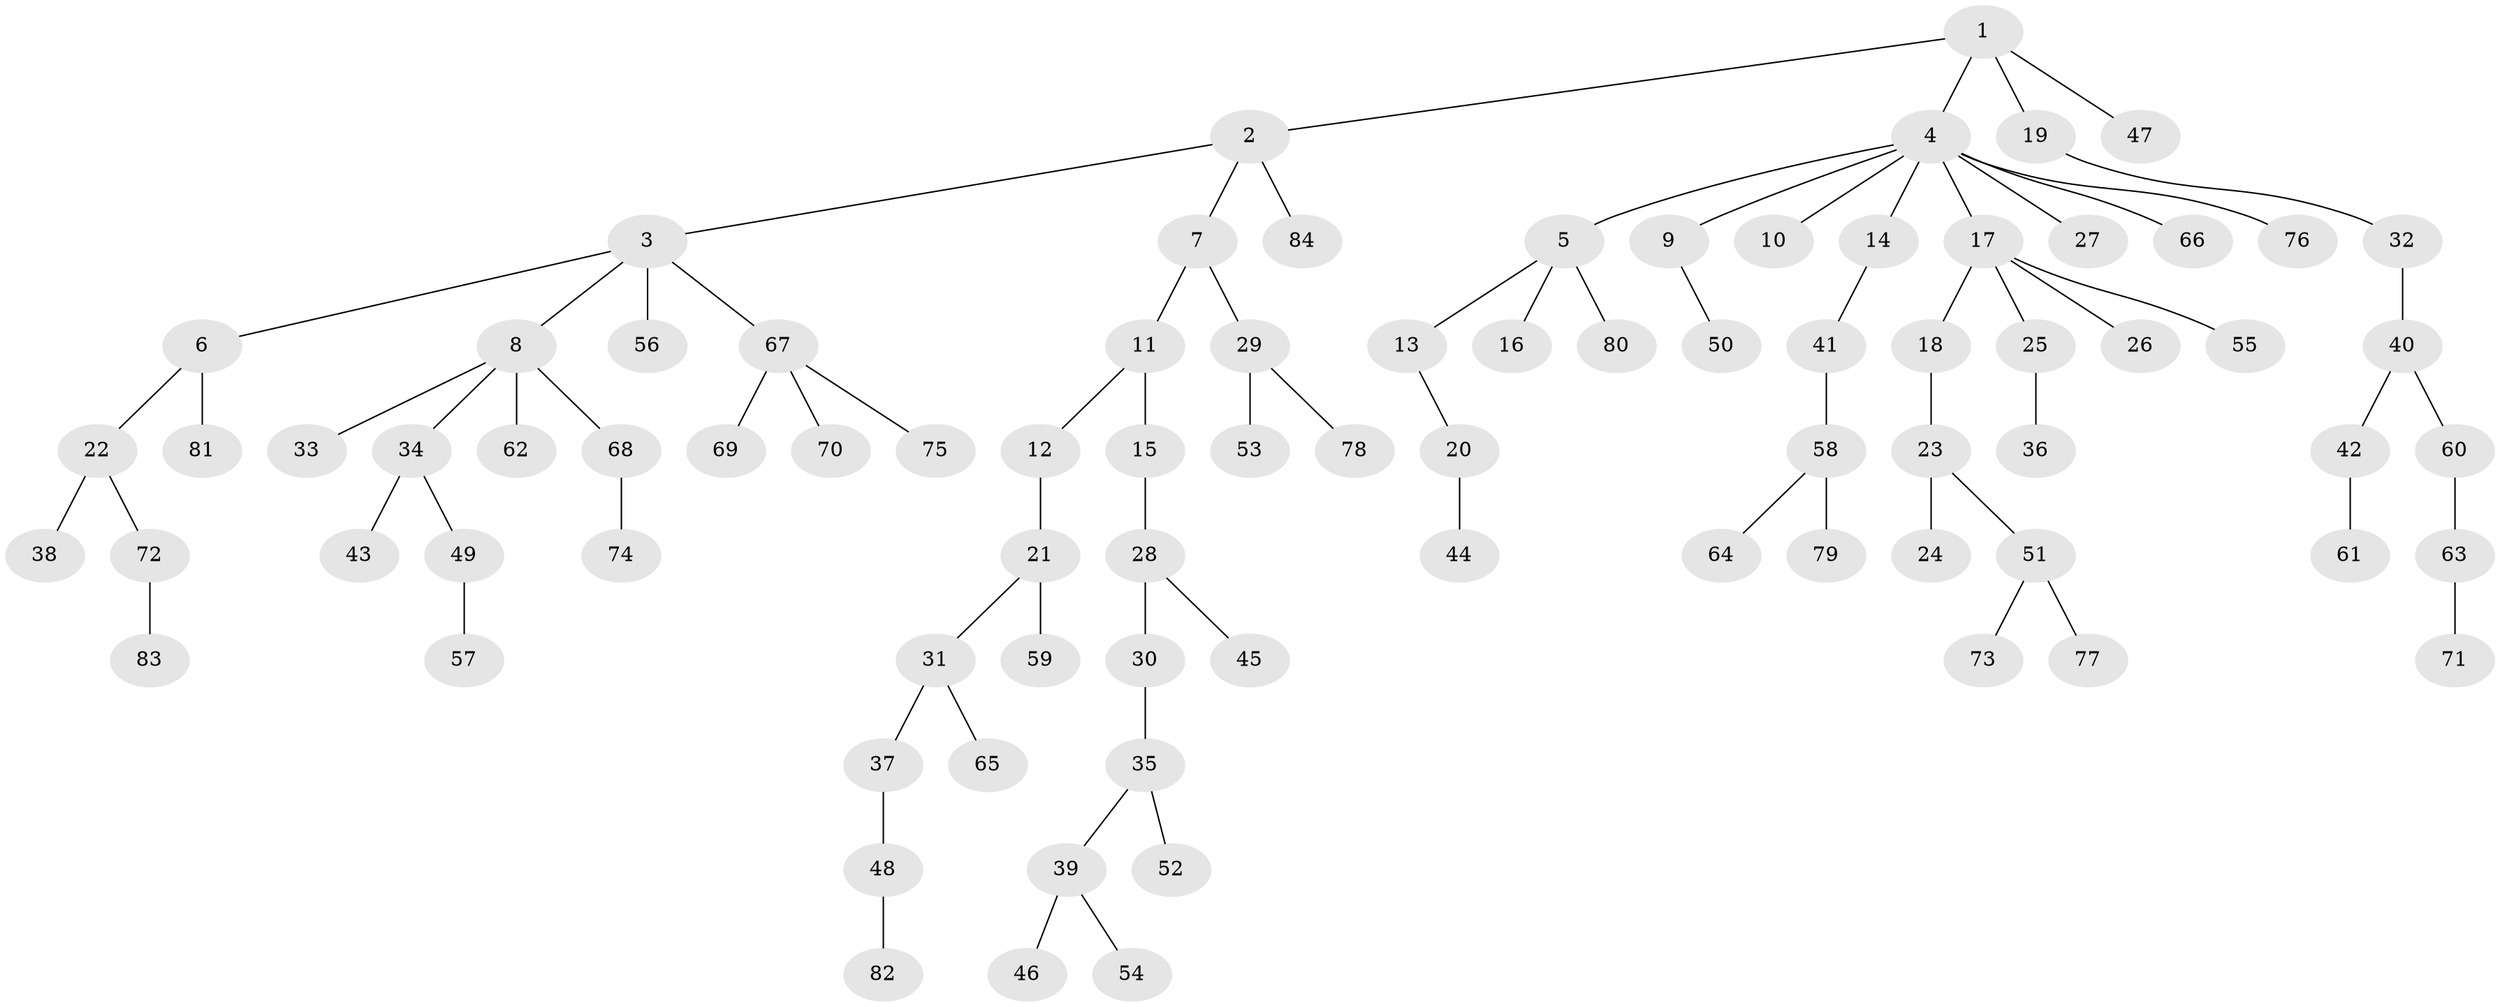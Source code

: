 // Generated by graph-tools (version 1.1) at 2025/11/02/27/25 16:11:28]
// undirected, 84 vertices, 83 edges
graph export_dot {
graph [start="1"]
  node [color=gray90,style=filled];
  1;
  2;
  3;
  4;
  5;
  6;
  7;
  8;
  9;
  10;
  11;
  12;
  13;
  14;
  15;
  16;
  17;
  18;
  19;
  20;
  21;
  22;
  23;
  24;
  25;
  26;
  27;
  28;
  29;
  30;
  31;
  32;
  33;
  34;
  35;
  36;
  37;
  38;
  39;
  40;
  41;
  42;
  43;
  44;
  45;
  46;
  47;
  48;
  49;
  50;
  51;
  52;
  53;
  54;
  55;
  56;
  57;
  58;
  59;
  60;
  61;
  62;
  63;
  64;
  65;
  66;
  67;
  68;
  69;
  70;
  71;
  72;
  73;
  74;
  75;
  76;
  77;
  78;
  79;
  80;
  81;
  82;
  83;
  84;
  1 -- 2;
  1 -- 4;
  1 -- 19;
  1 -- 47;
  2 -- 3;
  2 -- 7;
  2 -- 84;
  3 -- 6;
  3 -- 8;
  3 -- 56;
  3 -- 67;
  4 -- 5;
  4 -- 9;
  4 -- 10;
  4 -- 14;
  4 -- 17;
  4 -- 27;
  4 -- 66;
  4 -- 76;
  5 -- 13;
  5 -- 16;
  5 -- 80;
  6 -- 22;
  6 -- 81;
  7 -- 11;
  7 -- 29;
  8 -- 33;
  8 -- 34;
  8 -- 62;
  8 -- 68;
  9 -- 50;
  11 -- 12;
  11 -- 15;
  12 -- 21;
  13 -- 20;
  14 -- 41;
  15 -- 28;
  17 -- 18;
  17 -- 25;
  17 -- 26;
  17 -- 55;
  18 -- 23;
  19 -- 32;
  20 -- 44;
  21 -- 31;
  21 -- 59;
  22 -- 38;
  22 -- 72;
  23 -- 24;
  23 -- 51;
  25 -- 36;
  28 -- 30;
  28 -- 45;
  29 -- 53;
  29 -- 78;
  30 -- 35;
  31 -- 37;
  31 -- 65;
  32 -- 40;
  34 -- 43;
  34 -- 49;
  35 -- 39;
  35 -- 52;
  37 -- 48;
  39 -- 46;
  39 -- 54;
  40 -- 42;
  40 -- 60;
  41 -- 58;
  42 -- 61;
  48 -- 82;
  49 -- 57;
  51 -- 73;
  51 -- 77;
  58 -- 64;
  58 -- 79;
  60 -- 63;
  63 -- 71;
  67 -- 69;
  67 -- 70;
  67 -- 75;
  68 -- 74;
  72 -- 83;
}
